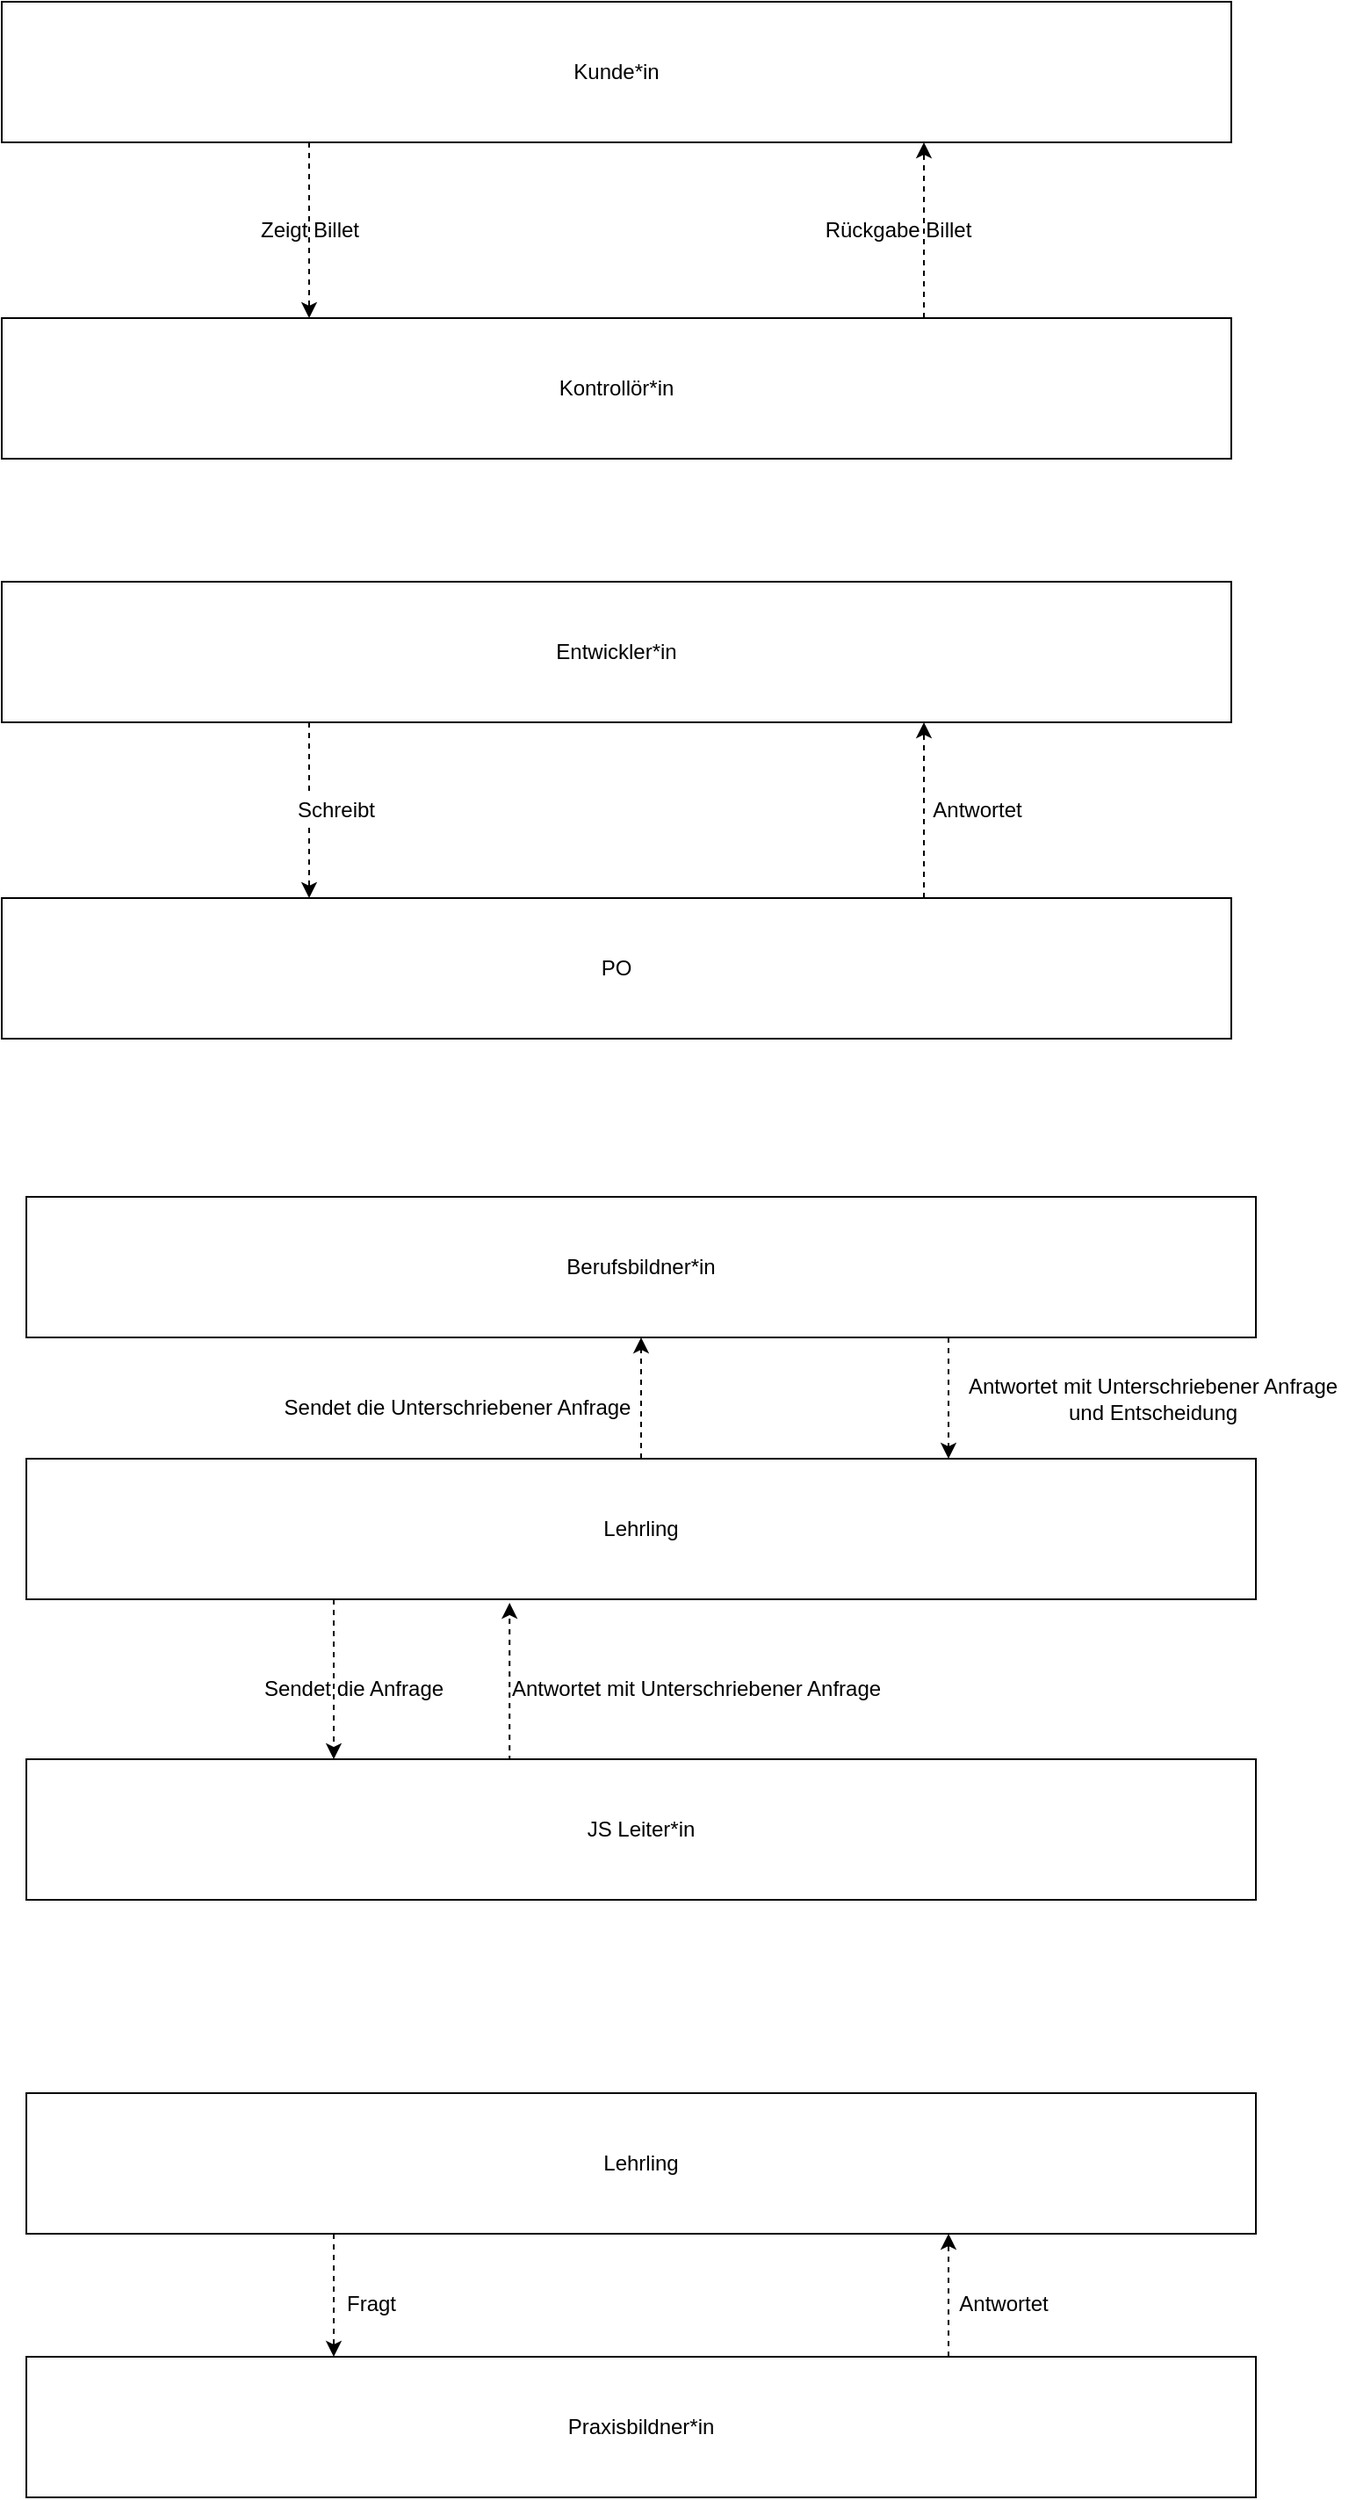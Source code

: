 <mxfile version="17.2.4" type="device"><diagram id="P0Ayy3LwBlLj9gkaF6rX" name="Page-1"><mxGraphModel dx="1422" dy="772" grid="1" gridSize="10" guides="1" tooltips="1" connect="1" arrows="1" fold="1" page="1" pageScale="1" pageWidth="827" pageHeight="1169" math="0" shadow="0"><root><mxCell id="0"/><mxCell id="1" parent="0"/><mxCell id="IGpICCaR7OcEwBfh1Mg--1" value="Kunde*in" style="rounded=0;whiteSpace=wrap;html=1;" vertex="1" parent="1"><mxGeometry x="50" y="40" width="700" height="80" as="geometry"/></mxCell><mxCell id="IGpICCaR7OcEwBfh1Mg--5" style="edgeStyle=orthogonalEdgeStyle;rounded=0;orthogonalLoop=1;jettySize=auto;html=1;exitX=0.75;exitY=0;exitDx=0;exitDy=0;entryX=0.75;entryY=1;entryDx=0;entryDy=0;dashed=1;" edge="1" parent="1" source="IGpICCaR7OcEwBfh1Mg--2" target="IGpICCaR7OcEwBfh1Mg--1"><mxGeometry relative="1" as="geometry"/></mxCell><mxCell id="IGpICCaR7OcEwBfh1Mg--2" value="Kontrollör*in" style="rounded=0;whiteSpace=wrap;html=1;" vertex="1" parent="1"><mxGeometry x="50" y="220" width="700" height="80" as="geometry"/></mxCell><mxCell id="IGpICCaR7OcEwBfh1Mg--3" value="" style="endArrow=classic;html=1;rounded=0;exitX=0.25;exitY=1;exitDx=0;exitDy=0;entryX=0.25;entryY=0;entryDx=0;entryDy=0;dashed=1;" edge="1" parent="1" source="IGpICCaR7OcEwBfh1Mg--1" target="IGpICCaR7OcEwBfh1Mg--2"><mxGeometry width="50" height="50" relative="1" as="geometry"><mxPoint x="390" y="450" as="sourcePoint"/><mxPoint x="440" y="400" as="targetPoint"/></mxGeometry></mxCell><mxCell id="IGpICCaR7OcEwBfh1Mg--4" value="Zeigt Billet" style="text;html=1;align=center;verticalAlign=middle;resizable=0;points=[];autosize=1;strokeColor=none;fillColor=none;" vertex="1" parent="1"><mxGeometry x="190" y="160" width="70" height="20" as="geometry"/></mxCell><mxCell id="IGpICCaR7OcEwBfh1Mg--6" value="Rückgabe Billet" style="text;html=1;align=center;verticalAlign=middle;resizable=0;points=[];autosize=1;strokeColor=none;fillColor=none;" vertex="1" parent="1"><mxGeometry x="510" y="160" width="100" height="20" as="geometry"/></mxCell><mxCell id="IGpICCaR7OcEwBfh1Mg--7" value="Entwickler*in" style="rounded=0;whiteSpace=wrap;html=1;" vertex="1" parent="1"><mxGeometry x="50" y="370" width="700" height="80" as="geometry"/></mxCell><mxCell id="IGpICCaR7OcEwBfh1Mg--8" style="edgeStyle=orthogonalEdgeStyle;rounded=0;orthogonalLoop=1;jettySize=auto;html=1;exitX=0.75;exitY=0;exitDx=0;exitDy=0;entryX=0.75;entryY=1;entryDx=0;entryDy=0;dashed=1;" edge="1" parent="1" source="IGpICCaR7OcEwBfh1Mg--9" target="IGpICCaR7OcEwBfh1Mg--7"><mxGeometry relative="1" as="geometry"/></mxCell><mxCell id="IGpICCaR7OcEwBfh1Mg--9" value="PO" style="rounded=0;whiteSpace=wrap;html=1;" vertex="1" parent="1"><mxGeometry x="50" y="550" width="700" height="80" as="geometry"/></mxCell><mxCell id="IGpICCaR7OcEwBfh1Mg--10" value="" style="endArrow=classic;html=1;rounded=0;exitX=0.25;exitY=1;exitDx=0;exitDy=0;entryX=0.25;entryY=0;entryDx=0;entryDy=0;dashed=1;startArrow=none;" edge="1" parent="1" source="IGpICCaR7OcEwBfh1Mg--11" target="IGpICCaR7OcEwBfh1Mg--9"><mxGeometry width="50" height="50" relative="1" as="geometry"><mxPoint x="390" y="780" as="sourcePoint"/><mxPoint x="440" y="730" as="targetPoint"/></mxGeometry></mxCell><mxCell id="IGpICCaR7OcEwBfh1Mg--12" value="Antwortet" style="text;html=1;align=center;verticalAlign=middle;resizable=0;points=[];autosize=1;strokeColor=none;fillColor=none;" vertex="1" parent="1"><mxGeometry x="570" y="490" width="70" height="20" as="geometry"/></mxCell><mxCell id="IGpICCaR7OcEwBfh1Mg--11" value="Schreibt" style="text;html=1;align=center;verticalAlign=middle;resizable=0;points=[];autosize=1;strokeColor=none;fillColor=none;" vertex="1" parent="1"><mxGeometry x="210" y="490" width="60" height="20" as="geometry"/></mxCell><mxCell id="IGpICCaR7OcEwBfh1Mg--14" value="" style="endArrow=none;html=1;rounded=0;exitX=0.25;exitY=1;exitDx=0;exitDy=0;entryX=0.25;entryY=0;entryDx=0;entryDy=0;dashed=1;" edge="1" parent="1" source="IGpICCaR7OcEwBfh1Mg--7" target="IGpICCaR7OcEwBfh1Mg--11"><mxGeometry width="50" height="50" relative="1" as="geometry"><mxPoint x="225.0" y="450" as="sourcePoint"/><mxPoint x="225.0" y="550" as="targetPoint"/></mxGeometry></mxCell><mxCell id="IGpICCaR7OcEwBfh1Mg--25" style="edgeStyle=orthogonalEdgeStyle;rounded=0;orthogonalLoop=1;jettySize=auto;html=1;exitX=0.5;exitY=0;exitDx=0;exitDy=0;entryX=0.5;entryY=1;entryDx=0;entryDy=0;dashed=1;" edge="1" parent="1" source="IGpICCaR7OcEwBfh1Mg--16" target="IGpICCaR7OcEwBfh1Mg--23"><mxGeometry relative="1" as="geometry"/></mxCell><mxCell id="IGpICCaR7OcEwBfh1Mg--26" style="edgeStyle=orthogonalEdgeStyle;rounded=0;orthogonalLoop=1;jettySize=auto;html=1;exitX=0.25;exitY=1;exitDx=0;exitDy=0;entryX=0.25;entryY=0;entryDx=0;entryDy=0;dashed=1;" edge="1" parent="1" source="IGpICCaR7OcEwBfh1Mg--16" target="IGpICCaR7OcEwBfh1Mg--18"><mxGeometry relative="1" as="geometry"/></mxCell><mxCell id="IGpICCaR7OcEwBfh1Mg--16" value="Lehrling" style="rounded=0;whiteSpace=wrap;html=1;" vertex="1" parent="1"><mxGeometry x="64" y="869" width="700" height="80" as="geometry"/></mxCell><mxCell id="IGpICCaR7OcEwBfh1Mg--17" style="edgeStyle=orthogonalEdgeStyle;rounded=0;orthogonalLoop=1;jettySize=auto;html=1;exitX=0.393;exitY=0.013;exitDx=0;exitDy=0;entryX=0.393;entryY=1.025;entryDx=0;entryDy=0;dashed=1;entryPerimeter=0;exitPerimeter=0;" edge="1" parent="1" source="IGpICCaR7OcEwBfh1Mg--18" target="IGpICCaR7OcEwBfh1Mg--16"><mxGeometry relative="1" as="geometry"/></mxCell><mxCell id="IGpICCaR7OcEwBfh1Mg--18" value="JS Leiter*in" style="rounded=0;whiteSpace=wrap;html=1;" vertex="1" parent="1"><mxGeometry x="64" y="1040" width="700" height="80" as="geometry"/></mxCell><mxCell id="IGpICCaR7OcEwBfh1Mg--20" value="Antwortet mit Unterschriebener Anfrage" style="text;html=1;align=center;verticalAlign=middle;resizable=0;points=[];autosize=1;strokeColor=none;fillColor=none;" vertex="1" parent="1"><mxGeometry x="330" y="990" width="230" height="20" as="geometry"/></mxCell><mxCell id="IGpICCaR7OcEwBfh1Mg--30" style="edgeStyle=orthogonalEdgeStyle;rounded=0;orthogonalLoop=1;jettySize=auto;html=1;exitX=0.75;exitY=1;exitDx=0;exitDy=0;entryX=0.75;entryY=0;entryDx=0;entryDy=0;dashed=1;" edge="1" parent="1" source="IGpICCaR7OcEwBfh1Mg--23" target="IGpICCaR7OcEwBfh1Mg--16"><mxGeometry relative="1" as="geometry"/></mxCell><mxCell id="IGpICCaR7OcEwBfh1Mg--23" value="Berufsbildner*in" style="rounded=0;whiteSpace=wrap;html=1;" vertex="1" parent="1"><mxGeometry x="64" y="720" width="700" height="80" as="geometry"/></mxCell><mxCell id="IGpICCaR7OcEwBfh1Mg--27" value="Sendet die Anfrage" style="text;html=1;align=center;verticalAlign=middle;resizable=0;points=[];autosize=1;strokeColor=none;fillColor=none;" vertex="1" parent="1"><mxGeometry x="190" y="990" width="120" height="20" as="geometry"/></mxCell><mxCell id="IGpICCaR7OcEwBfh1Mg--29" value="Sendet die Unterschriebener Anfrage" style="text;html=1;align=center;verticalAlign=middle;resizable=0;points=[];autosize=1;strokeColor=none;fillColor=none;" vertex="1" parent="1"><mxGeometry x="204" y="830" width="210" height="20" as="geometry"/></mxCell><mxCell id="IGpICCaR7OcEwBfh1Mg--31" value="Antwortet mit Unterschriebener Anfrage&lt;br&gt;und Entscheidung" style="text;html=1;align=center;verticalAlign=middle;resizable=0;points=[];autosize=1;strokeColor=none;fillColor=none;" vertex="1" parent="1"><mxGeometry x="590" y="820" width="230" height="30" as="geometry"/></mxCell><mxCell id="IGpICCaR7OcEwBfh1Mg--37" style="edgeStyle=orthogonalEdgeStyle;rounded=0;orthogonalLoop=1;jettySize=auto;html=1;exitX=0.25;exitY=1;exitDx=0;exitDy=0;entryX=0.25;entryY=0;entryDx=0;entryDy=0;dashed=1;" edge="1" parent="1" source="IGpICCaR7OcEwBfh1Mg--33" target="IGpICCaR7OcEwBfh1Mg--35"><mxGeometry relative="1" as="geometry"/></mxCell><mxCell id="IGpICCaR7OcEwBfh1Mg--33" value="Lehrling" style="rounded=0;whiteSpace=wrap;html=1;" vertex="1" parent="1"><mxGeometry x="64" y="1230" width="700" height="80" as="geometry"/></mxCell><mxCell id="IGpICCaR7OcEwBfh1Mg--38" style="edgeStyle=orthogonalEdgeStyle;rounded=0;orthogonalLoop=1;jettySize=auto;html=1;exitX=0.75;exitY=0;exitDx=0;exitDy=0;entryX=0.75;entryY=1;entryDx=0;entryDy=0;dashed=1;" edge="1" parent="1" source="IGpICCaR7OcEwBfh1Mg--35" target="IGpICCaR7OcEwBfh1Mg--33"><mxGeometry relative="1" as="geometry"/></mxCell><mxCell id="IGpICCaR7OcEwBfh1Mg--35" value="Praxisbildner*in" style="rounded=0;whiteSpace=wrap;html=1;" vertex="1" parent="1"><mxGeometry x="64" y="1380" width="700" height="80" as="geometry"/></mxCell><mxCell id="IGpICCaR7OcEwBfh1Mg--39" value="Fragt" style="text;html=1;align=center;verticalAlign=middle;resizable=0;points=[];autosize=1;strokeColor=none;fillColor=none;" vertex="1" parent="1"><mxGeometry x="240" y="1340" width="40" height="20" as="geometry"/></mxCell><mxCell id="IGpICCaR7OcEwBfh1Mg--40" value="Antwortet" style="text;html=1;align=center;verticalAlign=middle;resizable=0;points=[];autosize=1;strokeColor=none;fillColor=none;" vertex="1" parent="1"><mxGeometry x="585" y="1340" width="70" height="20" as="geometry"/></mxCell></root></mxGraphModel></diagram></mxfile>